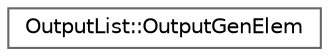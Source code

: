 digraph "Graphical Class Hierarchy"
{
 // INTERACTIVE_SVG=YES
 // LATEX_PDF_SIZE
  bgcolor="transparent";
  edge [fontname=Helvetica,fontsize=10,labelfontname=Helvetica,labelfontsize=10];
  node [fontname=Helvetica,fontsize=10,shape=box,height=0.2,width=0.4];
  rankdir="LR";
  Node0 [label="OutputList::OutputGenElem",height=0.2,width=0.4,color="grey40", fillcolor="white", style="filled",URL="$df/de0/struct_output_list_1_1_output_gen_elem.html",tooltip=" "];
}
